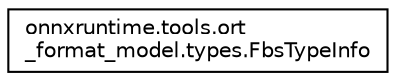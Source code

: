 digraph "Graphical Class Hierarchy"
{
 // LATEX_PDF_SIZE
  edge [fontname="Helvetica",fontsize="10",labelfontname="Helvetica",labelfontsize="10"];
  node [fontname="Helvetica",fontsize="10",shape=record];
  rankdir="LR";
  Node0 [label="onnxruntime.tools.ort\l_format_model.types.FbsTypeInfo",height=0.2,width=0.4,color="black", fillcolor="white", style="filled",URL="$classonnxruntime_1_1tools_1_1ort__format__model_1_1types_1_1FbsTypeInfo.html",tooltip=" "];
}
